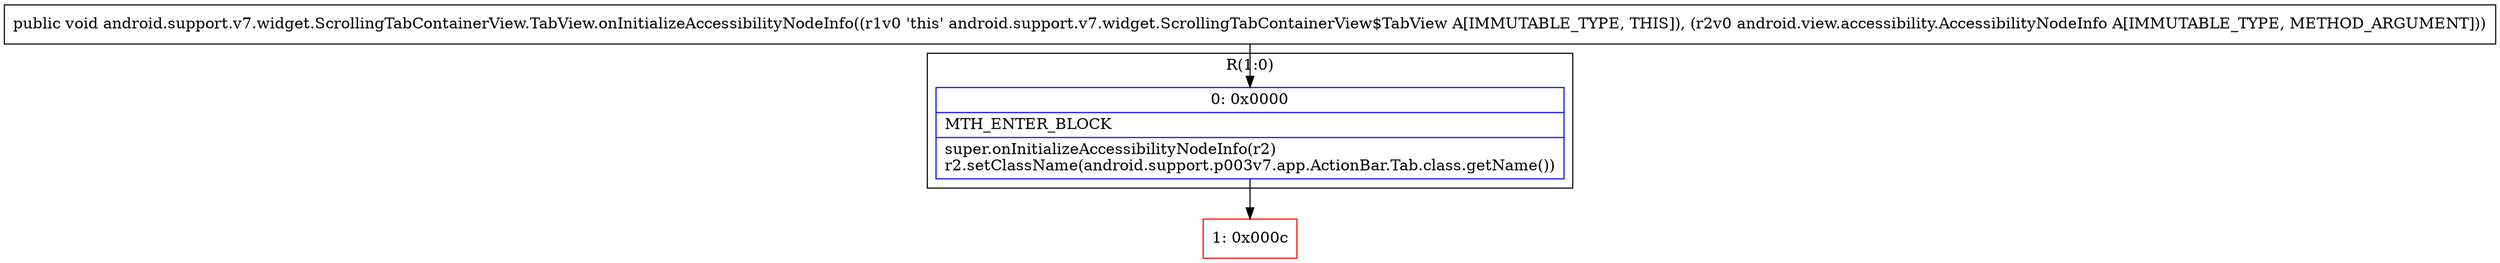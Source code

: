 digraph "CFG forandroid.support.v7.widget.ScrollingTabContainerView.TabView.onInitializeAccessibilityNodeInfo(Landroid\/view\/accessibility\/AccessibilityNodeInfo;)V" {
subgraph cluster_Region_815876348 {
label = "R(1:0)";
node [shape=record,color=blue];
Node_0 [shape=record,label="{0\:\ 0x0000|MTH_ENTER_BLOCK\l|super.onInitializeAccessibilityNodeInfo(r2)\lr2.setClassName(android.support.p003v7.app.ActionBar.Tab.class.getName())\l}"];
}
Node_1 [shape=record,color=red,label="{1\:\ 0x000c}"];
MethodNode[shape=record,label="{public void android.support.v7.widget.ScrollingTabContainerView.TabView.onInitializeAccessibilityNodeInfo((r1v0 'this' android.support.v7.widget.ScrollingTabContainerView$TabView A[IMMUTABLE_TYPE, THIS]), (r2v0 android.view.accessibility.AccessibilityNodeInfo A[IMMUTABLE_TYPE, METHOD_ARGUMENT])) }"];
MethodNode -> Node_0;
Node_0 -> Node_1;
}

